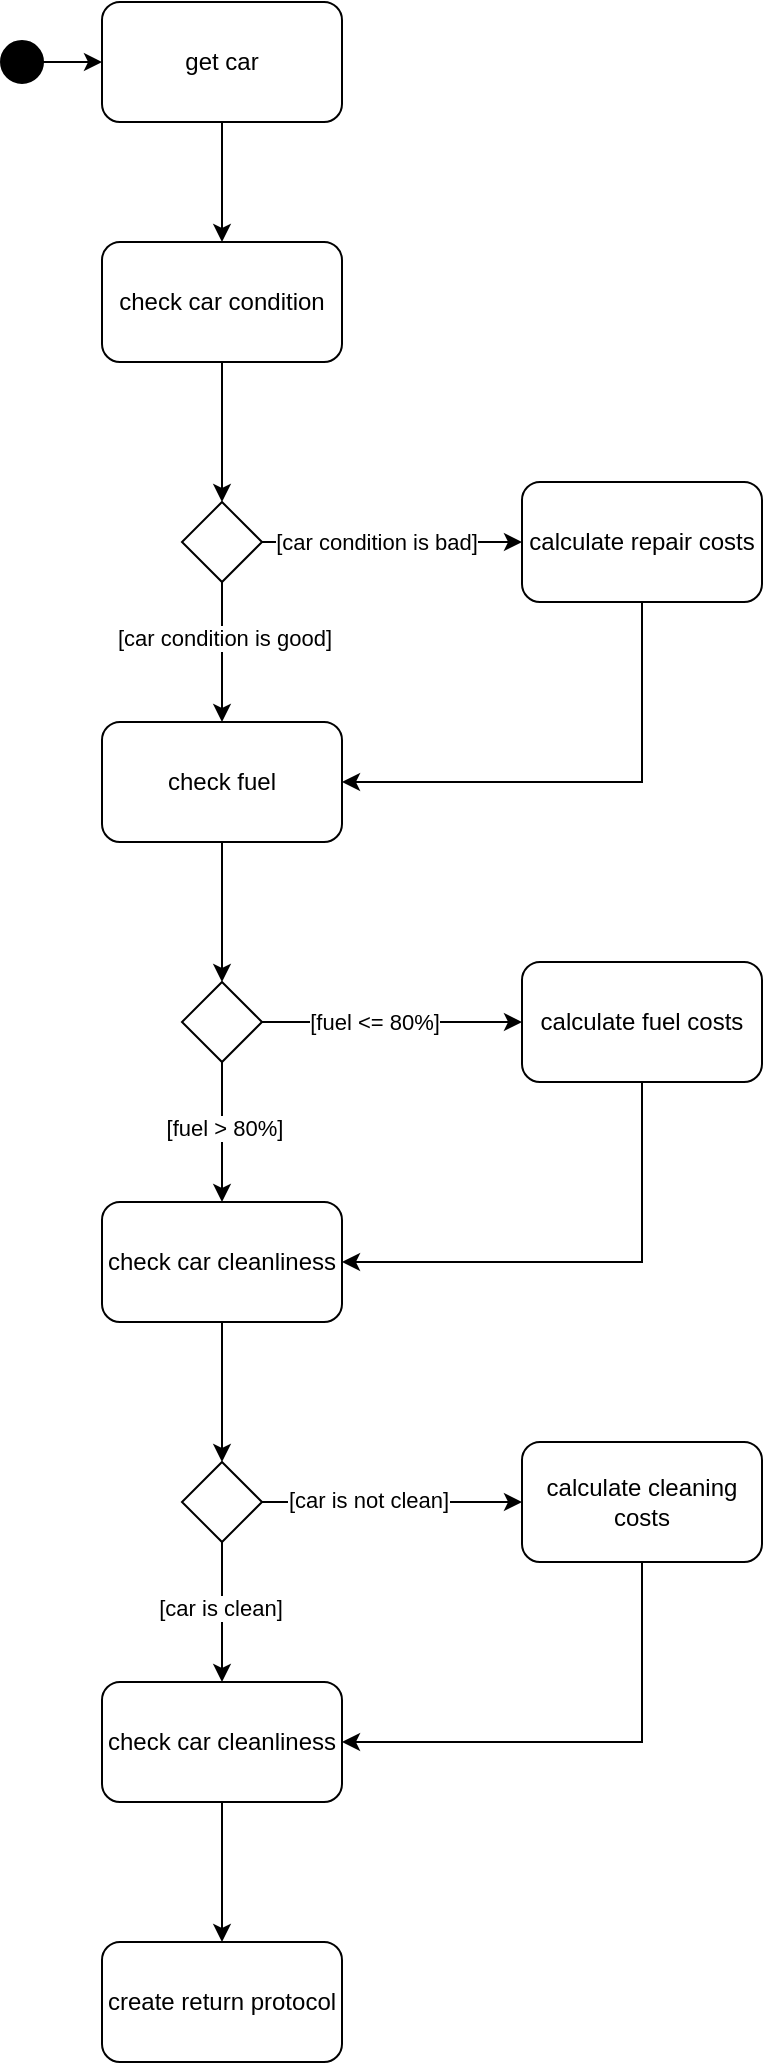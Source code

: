 <mxfile version="26.0.4">
  <diagram name="Seite-1" id="EGFpPbwpN3NIDaKOlWR-">
    <mxGraphModel dx="398" dy="237" grid="1" gridSize="10" guides="1" tooltips="1" connect="1" arrows="1" fold="1" page="1" pageScale="1" pageWidth="827" pageHeight="1169" math="0" shadow="0">
      <root>
        <mxCell id="0" />
        <mxCell id="1" parent="0" />
        <mxCell id="UOC-WSwIjxDrMaPfgAcJ-9" style="edgeStyle=orthogonalEdgeStyle;rounded=0;orthogonalLoop=1;jettySize=auto;html=1;entryX=0.5;entryY=0;entryDx=0;entryDy=0;" edge="1" parent="1" source="UOC-WSwIjxDrMaPfgAcJ-3" target="UOC-WSwIjxDrMaPfgAcJ-10">
          <mxGeometry relative="1" as="geometry">
            <mxPoint x="410" y="520" as="targetPoint" />
            <Array as="points" />
          </mxGeometry>
        </mxCell>
        <mxCell id="UOC-WSwIjxDrMaPfgAcJ-3" value="get car" style="rounded=1;whiteSpace=wrap;html=1;" vertex="1" parent="1">
          <mxGeometry x="350" y="420" width="120" height="60" as="geometry" />
        </mxCell>
        <mxCell id="UOC-WSwIjxDrMaPfgAcJ-5" style="edgeStyle=orthogonalEdgeStyle;rounded=0;orthogonalLoop=1;jettySize=auto;html=1;entryX=0;entryY=0.5;entryDx=0;entryDy=0;" edge="1" parent="1" source="UOC-WSwIjxDrMaPfgAcJ-4" target="UOC-WSwIjxDrMaPfgAcJ-3">
          <mxGeometry relative="1" as="geometry" />
        </mxCell>
        <mxCell id="UOC-WSwIjxDrMaPfgAcJ-4" value="" style="shape=ellipse;html=1;fillColor=strokeColor;strokeWidth=2;verticalLabelPosition=bottom;verticalAlignment=top;perimeter=ellipsePerimeter;" vertex="1" parent="1">
          <mxGeometry x="300" y="440" width="20" height="20" as="geometry" />
        </mxCell>
        <mxCell id="UOC-WSwIjxDrMaPfgAcJ-32" style="edgeStyle=orthogonalEdgeStyle;rounded=0;orthogonalLoop=1;jettySize=auto;html=1;" edge="1" parent="1" source="UOC-WSwIjxDrMaPfgAcJ-10" target="UOC-WSwIjxDrMaPfgAcJ-31">
          <mxGeometry relative="1" as="geometry" />
        </mxCell>
        <mxCell id="UOC-WSwIjxDrMaPfgAcJ-10" value="check car condition" style="rounded=1;whiteSpace=wrap;html=1;" vertex="1" parent="1">
          <mxGeometry x="350" y="540" width="120" height="60" as="geometry" />
        </mxCell>
        <mxCell id="UOC-WSwIjxDrMaPfgAcJ-34" style="edgeStyle=orthogonalEdgeStyle;rounded=0;orthogonalLoop=1;jettySize=auto;html=1;entryX=0;entryY=0.5;entryDx=0;entryDy=0;" edge="1" parent="1" source="UOC-WSwIjxDrMaPfgAcJ-31" target="UOC-WSwIjxDrMaPfgAcJ-33">
          <mxGeometry relative="1" as="geometry" />
        </mxCell>
        <mxCell id="UOC-WSwIjxDrMaPfgAcJ-35" value="&lt;span style=&quot;color: rgba(0, 0, 0, 0); font-family: monospace; font-size: 0px; text-align: start; background-color: rgb(251, 251, 251);&quot;&gt;%3CmxGraphModel%3E%3Croot%3E%3CmxCell%20id%3D%220%22%2F%3E%3CmxCell%20id%3D%221%22%20parent%3D%220%22%2F%3E%3CmxCell%20id%3D%222%22%20value%3D%22%5Bcar%20condition%20is%20bad%5D%22%20style%3D%22edgeLabel%3Bhtml%3D1%3Balign%3Dcenter%3BverticalAlign%3Dmiddle%3Bresizable%3D0%3Bpoints%3D%5B%5D%3B%22%20vertex%3D%221%22%20connectable%3D%220%22%20parent%3D%221%22%3E%3CmxGeometry%20x%3D%22487.143%22%20y%3D%22930%22%20as%3D%22geometry%22%2F%3E%3C%2FmxCell%3E%3C%2Froot%3E%3C%2FmxGraphModel%3E&lt;/span&gt;" style="edgeLabel;html=1;align=center;verticalAlign=middle;resizable=0;points=[];" vertex="1" connectable="0" parent="UOC-WSwIjxDrMaPfgAcJ-34">
          <mxGeometry x="-0.145" relative="1" as="geometry">
            <mxPoint as="offset" />
          </mxGeometry>
        </mxCell>
        <mxCell id="UOC-WSwIjxDrMaPfgAcJ-48" value="[car condition is bad]" style="edgeLabel;html=1;align=center;verticalAlign=middle;resizable=0;points=[];" vertex="1" connectable="0" parent="UOC-WSwIjxDrMaPfgAcJ-34">
          <mxGeometry x="-0.123" relative="1" as="geometry">
            <mxPoint as="offset" />
          </mxGeometry>
        </mxCell>
        <mxCell id="UOC-WSwIjxDrMaPfgAcJ-37" style="edgeStyle=orthogonalEdgeStyle;rounded=0;orthogonalLoop=1;jettySize=auto;html=1;entryX=0.5;entryY=0;entryDx=0;entryDy=0;" edge="1" parent="1" source="UOC-WSwIjxDrMaPfgAcJ-31" target="UOC-WSwIjxDrMaPfgAcJ-36">
          <mxGeometry relative="1" as="geometry" />
        </mxCell>
        <mxCell id="UOC-WSwIjxDrMaPfgAcJ-49" value="[car condition is good]" style="edgeLabel;html=1;align=center;verticalAlign=middle;resizable=0;points=[];" vertex="1" connectable="0" parent="UOC-WSwIjxDrMaPfgAcJ-37">
          <mxGeometry x="-0.22" y="1" relative="1" as="geometry">
            <mxPoint as="offset" />
          </mxGeometry>
        </mxCell>
        <mxCell id="UOC-WSwIjxDrMaPfgAcJ-31" value="" style="rhombus;whiteSpace=wrap;html=1;" vertex="1" parent="1">
          <mxGeometry x="390" y="670" width="40" height="40" as="geometry" />
        </mxCell>
        <mxCell id="UOC-WSwIjxDrMaPfgAcJ-50" style="edgeStyle=orthogonalEdgeStyle;rounded=0;orthogonalLoop=1;jettySize=auto;html=1;entryX=1;entryY=0.5;entryDx=0;entryDy=0;" edge="1" parent="1" source="UOC-WSwIjxDrMaPfgAcJ-33" target="UOC-WSwIjxDrMaPfgAcJ-36">
          <mxGeometry relative="1" as="geometry">
            <Array as="points">
              <mxPoint x="620" y="810" />
            </Array>
          </mxGeometry>
        </mxCell>
        <mxCell id="UOC-WSwIjxDrMaPfgAcJ-33" value="calculate repair costs" style="rounded=1;whiteSpace=wrap;html=1;" vertex="1" parent="1">
          <mxGeometry x="560" y="660" width="120" height="60" as="geometry" />
        </mxCell>
        <mxCell id="UOC-WSwIjxDrMaPfgAcJ-41" style="edgeStyle=orthogonalEdgeStyle;rounded=0;orthogonalLoop=1;jettySize=auto;html=1;entryX=0.5;entryY=0;entryDx=0;entryDy=0;" edge="1" parent="1" source="UOC-WSwIjxDrMaPfgAcJ-36" target="UOC-WSwIjxDrMaPfgAcJ-40">
          <mxGeometry relative="1" as="geometry" />
        </mxCell>
        <mxCell id="UOC-WSwIjxDrMaPfgAcJ-36" value="check fuel" style="rounded=1;whiteSpace=wrap;html=1;" vertex="1" parent="1">
          <mxGeometry x="350" y="780" width="120" height="60" as="geometry" />
        </mxCell>
        <mxCell id="UOC-WSwIjxDrMaPfgAcJ-43" style="edgeStyle=orthogonalEdgeStyle;rounded=0;orthogonalLoop=1;jettySize=auto;html=1;entryX=0;entryY=0.5;entryDx=0;entryDy=0;" edge="1" parent="1" source="UOC-WSwIjxDrMaPfgAcJ-40" target="UOC-WSwIjxDrMaPfgAcJ-42">
          <mxGeometry relative="1" as="geometry" />
        </mxCell>
        <mxCell id="UOC-WSwIjxDrMaPfgAcJ-51" value="[fuel &amp;lt;= 80%]" style="edgeLabel;html=1;align=center;verticalAlign=middle;resizable=0;points=[];" vertex="1" connectable="0" parent="UOC-WSwIjxDrMaPfgAcJ-43">
          <mxGeometry x="-0.136" relative="1" as="geometry">
            <mxPoint as="offset" />
          </mxGeometry>
        </mxCell>
        <mxCell id="UOC-WSwIjxDrMaPfgAcJ-46" style="edgeStyle=orthogonalEdgeStyle;rounded=0;orthogonalLoop=1;jettySize=auto;html=1;entryX=0.5;entryY=0;entryDx=0;entryDy=0;" edge="1" parent="1" source="UOC-WSwIjxDrMaPfgAcJ-40" target="UOC-WSwIjxDrMaPfgAcJ-45">
          <mxGeometry relative="1" as="geometry" />
        </mxCell>
        <mxCell id="UOC-WSwIjxDrMaPfgAcJ-52" value="[fuel &amp;gt; 80%]" style="edgeLabel;html=1;align=center;verticalAlign=middle;resizable=0;points=[];" vertex="1" connectable="0" parent="UOC-WSwIjxDrMaPfgAcJ-46">
          <mxGeometry x="-0.061" y="1" relative="1" as="geometry">
            <mxPoint as="offset" />
          </mxGeometry>
        </mxCell>
        <mxCell id="UOC-WSwIjxDrMaPfgAcJ-40" value="" style="rhombus;whiteSpace=wrap;html=1;" vertex="1" parent="1">
          <mxGeometry x="390" y="910" width="40" height="40" as="geometry" />
        </mxCell>
        <mxCell id="UOC-WSwIjxDrMaPfgAcJ-60" style="edgeStyle=orthogonalEdgeStyle;rounded=0;orthogonalLoop=1;jettySize=auto;html=1;entryX=1;entryY=0.5;entryDx=0;entryDy=0;" edge="1" parent="1" source="UOC-WSwIjxDrMaPfgAcJ-42" target="UOC-WSwIjxDrMaPfgAcJ-45">
          <mxGeometry relative="1" as="geometry">
            <Array as="points">
              <mxPoint x="620" y="1050" />
            </Array>
          </mxGeometry>
        </mxCell>
        <mxCell id="UOC-WSwIjxDrMaPfgAcJ-42" value="calculate fuel costs" style="rounded=1;whiteSpace=wrap;html=1;" vertex="1" parent="1">
          <mxGeometry x="560" y="900" width="120" height="60" as="geometry" />
        </mxCell>
        <mxCell id="UOC-WSwIjxDrMaPfgAcJ-45" value="check car cleanliness" style="rounded=1;whiteSpace=wrap;html=1;" vertex="1" parent="1">
          <mxGeometry x="350" y="1020" width="120" height="60" as="geometry" />
        </mxCell>
        <mxCell id="UOC-WSwIjxDrMaPfgAcJ-56" style="edgeStyle=orthogonalEdgeStyle;rounded=0;orthogonalLoop=1;jettySize=auto;html=1;entryX=0;entryY=0.5;entryDx=0;entryDy=0;" edge="1" parent="1" source="UOC-WSwIjxDrMaPfgAcJ-53" target="UOC-WSwIjxDrMaPfgAcJ-55">
          <mxGeometry relative="1" as="geometry" />
        </mxCell>
        <mxCell id="UOC-WSwIjxDrMaPfgAcJ-57" value="[car is not clean]" style="edgeLabel;html=1;align=center;verticalAlign=middle;resizable=0;points=[];" vertex="1" connectable="0" parent="UOC-WSwIjxDrMaPfgAcJ-56">
          <mxGeometry x="-0.196" y="-1" relative="1" as="geometry">
            <mxPoint y="-2" as="offset" />
          </mxGeometry>
        </mxCell>
        <mxCell id="UOC-WSwIjxDrMaPfgAcJ-59" style="edgeStyle=orthogonalEdgeStyle;rounded=0;orthogonalLoop=1;jettySize=auto;html=1;entryX=0.5;entryY=0;entryDx=0;entryDy=0;" edge="1" parent="1" source="UOC-WSwIjxDrMaPfgAcJ-53" target="UOC-WSwIjxDrMaPfgAcJ-58">
          <mxGeometry relative="1" as="geometry" />
        </mxCell>
        <mxCell id="UOC-WSwIjxDrMaPfgAcJ-62" value="[car is clean]" style="edgeLabel;html=1;align=center;verticalAlign=middle;resizable=0;points=[];" vertex="1" connectable="0" parent="UOC-WSwIjxDrMaPfgAcJ-59">
          <mxGeometry x="-0.057" y="-1" relative="1" as="geometry">
            <mxPoint as="offset" />
          </mxGeometry>
        </mxCell>
        <mxCell id="UOC-WSwIjxDrMaPfgAcJ-53" value="" style="rhombus;whiteSpace=wrap;html=1;" vertex="1" parent="1">
          <mxGeometry x="390" y="1150" width="40" height="40" as="geometry" />
        </mxCell>
        <mxCell id="UOC-WSwIjxDrMaPfgAcJ-54" style="edgeStyle=orthogonalEdgeStyle;rounded=0;orthogonalLoop=1;jettySize=auto;html=1;entryX=0.5;entryY=0;entryDx=0;entryDy=0;" edge="1" parent="1" source="UOC-WSwIjxDrMaPfgAcJ-45" target="UOC-WSwIjxDrMaPfgAcJ-53">
          <mxGeometry relative="1" as="geometry" />
        </mxCell>
        <mxCell id="UOC-WSwIjxDrMaPfgAcJ-61" style="edgeStyle=orthogonalEdgeStyle;rounded=0;orthogonalLoop=1;jettySize=auto;html=1;entryX=1;entryY=0.5;entryDx=0;entryDy=0;" edge="1" parent="1" source="UOC-WSwIjxDrMaPfgAcJ-55" target="UOC-WSwIjxDrMaPfgAcJ-58">
          <mxGeometry relative="1" as="geometry">
            <Array as="points">
              <mxPoint x="620" y="1290" />
            </Array>
          </mxGeometry>
        </mxCell>
        <mxCell id="UOC-WSwIjxDrMaPfgAcJ-55" value="calculate cleaning costs" style="rounded=1;whiteSpace=wrap;html=1;" vertex="1" parent="1">
          <mxGeometry x="560" y="1140" width="120" height="60" as="geometry" />
        </mxCell>
        <mxCell id="UOC-WSwIjxDrMaPfgAcJ-58" value="check car cleanliness" style="rounded=1;whiteSpace=wrap;html=1;" vertex="1" parent="1">
          <mxGeometry x="350" y="1260" width="120" height="60" as="geometry" />
        </mxCell>
        <mxCell id="UOC-WSwIjxDrMaPfgAcJ-63" value="create return protocol" style="rounded=1;whiteSpace=wrap;html=1;" vertex="1" parent="1">
          <mxGeometry x="350" y="1390" width="120" height="60" as="geometry" />
        </mxCell>
        <mxCell id="UOC-WSwIjxDrMaPfgAcJ-64" style="edgeStyle=orthogonalEdgeStyle;rounded=0;orthogonalLoop=1;jettySize=auto;html=1;entryX=0.5;entryY=0;entryDx=0;entryDy=0;" edge="1" parent="1" source="UOC-WSwIjxDrMaPfgAcJ-58" target="UOC-WSwIjxDrMaPfgAcJ-63">
          <mxGeometry relative="1" as="geometry" />
        </mxCell>
      </root>
    </mxGraphModel>
  </diagram>
</mxfile>
